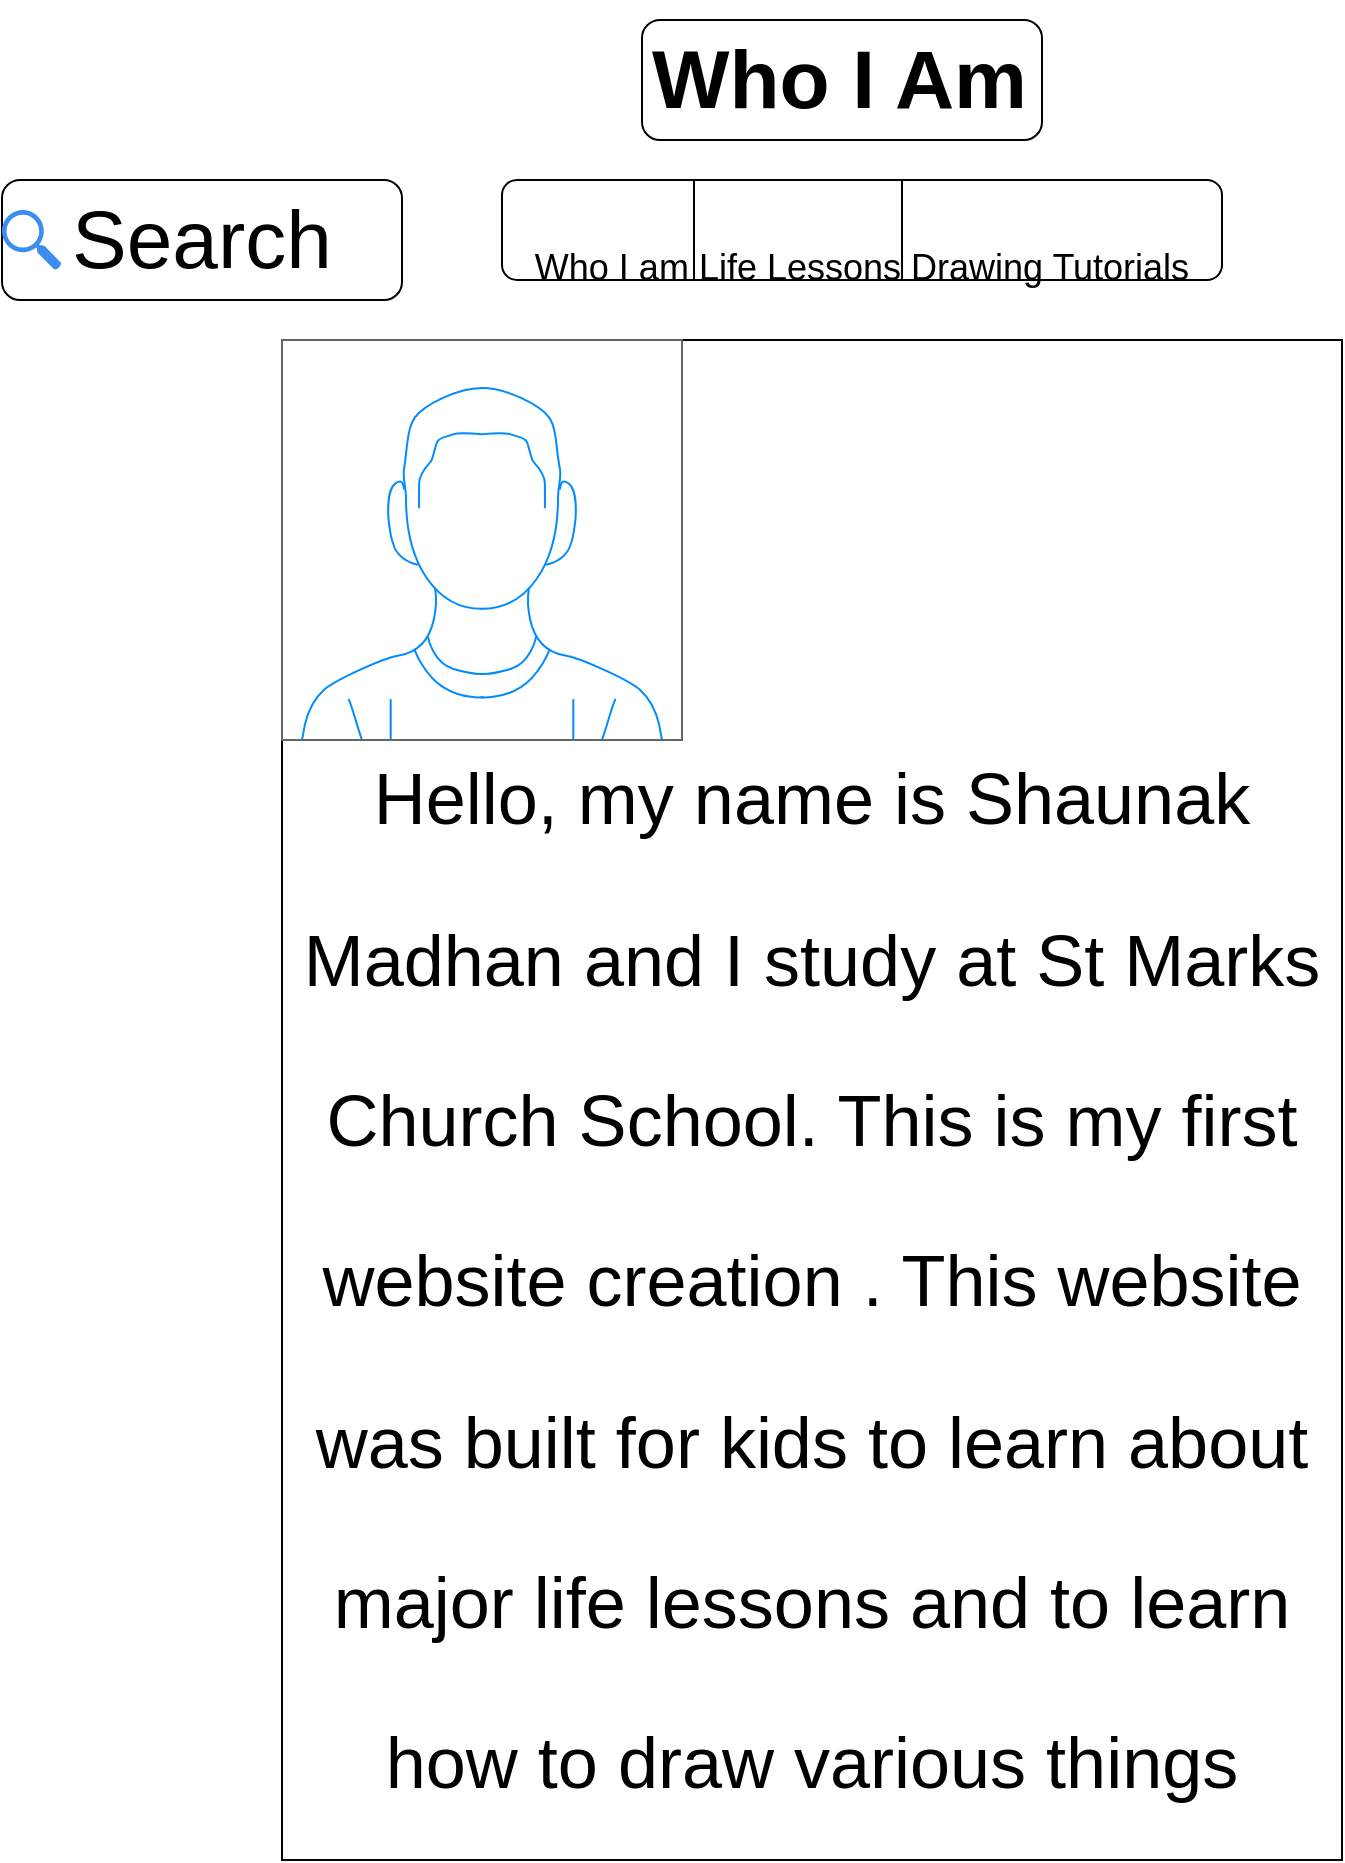 <mxfile version="20.7.4" type="device" pages="3"><diagram id="-j2iVhFId8MrAqjnw2rt" name="Page-1"><mxGraphModel dx="880" dy="2782" grid="1" gridSize="10" guides="1" tooltips="1" connect="1" arrows="1" fold="1" page="1" pageScale="1" pageWidth="827" pageHeight="1169" math="0" shadow="0"><root><mxCell id="0"/><mxCell id="1" parent="0"/><mxCell id="YjiQTDMAnLR7Ewb6e74W-1" value="" style="rounded=1;whiteSpace=wrap;html=1;" parent="1" vertex="1"><mxGeometry x="350" y="-2320" width="200" height="60" as="geometry"/></mxCell><mxCell id="YjiQTDMAnLR7Ewb6e74W-9" value="&lt;h1&gt;&lt;font style=&quot;font-size: 41px;&quot;&gt;Who I Am&lt;/font&gt;&lt;/h1&gt;" style="text;html=1;strokeColor=none;fillColor=none;spacing=5;spacingTop=-20;whiteSpace=wrap;overflow=hidden;rounded=0;" parent="1" vertex="1"><mxGeometry x="350" y="-2320" width="200" height="60" as="geometry"/></mxCell><mxCell id="YjiQTDMAnLR7Ewb6e74W-10" value="Search" style="rounded=1;whiteSpace=wrap;html=1;fontFamily=Helvetica;fontSize=41;" parent="1" vertex="1"><mxGeometry x="30" y="-2240" width="200" height="60" as="geometry"/></mxCell><mxCell id="YjiQTDMAnLR7Ewb6e74W-12" value="" style="sketch=0;html=1;aspect=fixed;strokeColor=none;shadow=0;align=center;verticalAlign=top;fillColor=#3B8DF1;shape=mxgraph.gcp2.search;fontFamily=Helvetica;fontSize=41;" parent="1" vertex="1"><mxGeometry x="30" y="-2225" width="29.7" height="30" as="geometry"/></mxCell><mxCell id="YjiQTDMAnLR7Ewb6e74W-18" value="" style="whiteSpace=wrap;html=1;fontFamily=Helvetica;fontSize=66;" parent="1" vertex="1"><mxGeometry x="170" y="-2160" width="530" height="760" as="geometry"/></mxCell><mxCell id="YjiQTDMAnLR7Ewb6e74W-21" value="" style="verticalLabelPosition=bottom;shadow=0;dashed=0;align=center;html=1;verticalAlign=top;strokeWidth=1;shape=mxgraph.mockup.containers.userMale;strokeColor=#666666;strokeColor2=#008cff;fontFamily=Helvetica;fontSize=66;" parent="1" vertex="1"><mxGeometry x="170" y="-2160" width="200" height="200" as="geometry"/></mxCell><mxCell id="YjiQTDMAnLR7Ewb6e74W-22" value="&lt;font style=&quot;font-size: 36px;&quot;&gt;Hello, my name is Shaunak Madhan and I study at St Marks Church School. This is my first website creation . This website was built for kids to learn about major life lessons and to learn how to draw various things&lt;/font&gt;" style="text;html=1;strokeColor=none;fillColor=none;align=center;verticalAlign=middle;whiteSpace=wrap;rounded=0;fontFamily=Helvetica;fontSize=67;" parent="1" vertex="1"><mxGeometry x="170" y="-1840" width="530" height="280" as="geometry"/></mxCell><mxCell id="YjiQTDMAnLR7Ewb6e74W-23" value="&lt;font style=&quot;font-size: 18px;&quot;&gt;Who I am Life Lessons Drawing Tutorials&lt;/font&gt;" style="rounded=1;whiteSpace=wrap;html=1;fontFamily=Helvetica;fontSize=70;" parent="1" vertex="1"><mxGeometry x="280" y="-2240" width="360" height="50" as="geometry"/></mxCell><mxCell id="YjiQTDMAnLR7Ewb6e74W-24" value="" style="endArrow=none;html=1;rounded=0;fontFamily=Helvetica;fontSize=18;entryX=0.25;entryY=0;entryDx=0;entryDy=0;" parent="1" edge="1"><mxGeometry width="50" height="50" relative="1" as="geometry"><mxPoint x="376" y="-2200" as="sourcePoint"/><mxPoint x="376" y="-2240" as="targetPoint"/><Array as="points"><mxPoint x="376" y="-2190"/></Array></mxGeometry></mxCell><mxCell id="YjiQTDMAnLR7Ewb6e74W-26" value="" style="endArrow=none;html=1;rounded=0;fontFamily=Helvetica;fontSize=18;" parent="1" edge="1"><mxGeometry width="50" height="50" relative="1" as="geometry"><mxPoint x="480" y="-2190" as="sourcePoint"/><mxPoint x="530" y="-2240" as="targetPoint"/><Array as="points"><mxPoint x="480" y="-2240"/></Array></mxGeometry></mxCell><mxCell id="YjiQTDMAnLR7Ewb6e74W-27" value="" style="endArrow=none;html=1;rounded=0;fontFamily=Helvetica;fontSize=18;" parent="1" target="YjiQTDMAnLR7Ewb6e74W-23" edge="1"><mxGeometry width="50" height="50" relative="1" as="geometry"><mxPoint x="480" y="-2190" as="sourcePoint"/><mxPoint x="530" y="-2240" as="targetPoint"/><Array as="points"><mxPoint x="480" y="-2190"/></Array></mxGeometry></mxCell></root></mxGraphModel></diagram><diagram id="hSWY-oXmlTmBAwD1Ovxi" name="Page-2"><mxGraphModel dx="4340" dy="3379" grid="1" gridSize="10" guides="1" tooltips="1" connect="1" arrows="1" fold="1" page="1" pageScale="1" pageWidth="827" pageHeight="1169" math="0" shadow="0"><root><mxCell id="0"/><mxCell id="1" parent="0"/><mxCell id="EyEJuVgiWv9RABqOZWlV-1" value="Search" style="rounded=1;whiteSpace=wrap;html=1;fontFamily=Helvetica;fontSize=41;" vertex="1" parent="1"><mxGeometry x="40" y="-1070" width="200" height="60" as="geometry"/></mxCell><mxCell id="EyEJuVgiWv9RABqOZWlV-2" value="" style="sketch=0;html=1;aspect=fixed;strokeColor=none;shadow=0;align=center;verticalAlign=top;fillColor=#3B8DF1;shape=mxgraph.gcp2.search;fontFamily=Helvetica;fontSize=18;" vertex="1" parent="1"><mxGeometry x="45" y="-1055" width="29.7" height="30" as="geometry"/></mxCell><mxCell id="Fe-R6V5yapCPszna8hOr-1" value="&lt;font style=&quot;font-size: 18px;&quot;&gt;Who I am Life Lessons Drawing Tutorials&lt;/font&gt;" style="rounded=1;whiteSpace=wrap;html=1;fontFamily=Helvetica;fontSize=70;" vertex="1" parent="1"><mxGeometry x="290" y="-1060" width="360" height="50" as="geometry"/></mxCell><mxCell id="qnSDtYgTp946hW1ApTNA-1" value="" style="endArrow=none;html=1;rounded=0;fontFamily=Helvetica;fontSize=18;" edge="1" parent="1"><mxGeometry width="50" height="50" relative="1" as="geometry"><mxPoint x="385" y="-1060" as="sourcePoint"/><mxPoint x="385" y="-1050" as="targetPoint"/><Array as="points"><mxPoint x="385" y="-1010"/><mxPoint x="385" y="-1020"/></Array></mxGeometry></mxCell><mxCell id="qnSDtYgTp946hW1ApTNA-2" value="" style="endArrow=none;html=1;rounded=0;fontFamily=Helvetica;fontSize=18;" edge="1" parent="1"><mxGeometry width="50" height="50" relative="1" as="geometry"><mxPoint x="492" y="-1059" as="sourcePoint"/><mxPoint x="492" y="-1049" as="targetPoint"/><Array as="points"><mxPoint x="492" y="-1009"/><mxPoint x="492" y="-1019"/></Array></mxGeometry></mxCell><mxCell id="qnSDtYgTp946hW1ApTNA-5" value="&lt;h1 style=&quot;font-size: 50px;&quot;&gt;Life Lessons&lt;/h1&gt;" style="text;html=1;strokeColor=none;fillColor=none;spacing=5;spacingTop=-20;whiteSpace=wrap;overflow=hidden;rounded=0;fontFamily=Helvetica;fontSize=18;" vertex="1" parent="1"><mxGeometry x="280" y="-1150" width="320" height="80" as="geometry"/></mxCell><mxCell id="XLxbDWjcZBXqBWPgMW3q-6" value="&lt;font style=&quot;font-size: 39px;&quot;&gt;Photo&amp;nbsp;&amp;nbsp;&lt;br&gt;#1&lt;br&gt;&lt;/font&gt;" style="text;html=1;strokeColor=none;fillColor=none;align=center;verticalAlign=middle;whiteSpace=wrap;rounded=0;fontFamily=Helvetica;fontSize=50;" vertex="1" parent="1"><mxGeometry x="160" y="-960" width="120" height="120" as="geometry"/></mxCell><mxCell id="XLxbDWjcZBXqBWPgMW3q-7" value="&lt;font style=&quot;font-size: 39px;&quot;&gt;Photo&amp;nbsp;&amp;nbsp;&lt;br&gt;#13&lt;br&gt;&lt;/font&gt;" style="text;html=1;strokeColor=none;fillColor=none;align=center;verticalAlign=middle;whiteSpace=wrap;rounded=0;fontFamily=Helvetica;fontSize=50;" vertex="1" parent="1"><mxGeometry x="160" width="120" height="120" as="geometry"/></mxCell><mxCell id="XLxbDWjcZBXqBWPgMW3q-8" value="&lt;font style=&quot;font-size: 39px;&quot;&gt;Photo&amp;nbsp;&amp;nbsp;&lt;br&gt;#11&lt;br&gt;&lt;/font&gt;" style="text;html=1;strokeColor=none;fillColor=none;align=center;verticalAlign=middle;whiteSpace=wrap;rounded=0;fontFamily=Helvetica;fontSize=50;" vertex="1" parent="1"><mxGeometry x="160" y="-160" width="120" height="120" as="geometry"/></mxCell><mxCell id="XLxbDWjcZBXqBWPgMW3q-9" value="&lt;font style=&quot;font-size: 39px;&quot;&gt;Photo&amp;nbsp;&amp;nbsp;&lt;br&gt;#12&lt;br&gt;&lt;/font&gt;" style="text;html=1;strokeColor=none;fillColor=none;align=center;verticalAlign=middle;whiteSpace=wrap;rounded=0;fontFamily=Helvetica;fontSize=50;" vertex="1" parent="1"><mxGeometry x="640" y="-160" width="120" height="120" as="geometry"/></mxCell><mxCell id="XLxbDWjcZBXqBWPgMW3q-10" value="&lt;font style=&quot;font-size: 39px;&quot;&gt;Photo&amp;nbsp;&amp;nbsp;&lt;br&gt;#9&lt;br&gt;&lt;/font&gt;" style="text;html=1;strokeColor=none;fillColor=none;align=center;verticalAlign=middle;whiteSpace=wrap;rounded=0;fontFamily=Helvetica;fontSize=50;" vertex="1" parent="1"><mxGeometry x="160" y="-320" width="120" height="120" as="geometry"/></mxCell><mxCell id="XLxbDWjcZBXqBWPgMW3q-11" value="&lt;font style=&quot;font-size: 39px;&quot;&gt;Photo&amp;nbsp;&amp;nbsp;&lt;br&gt;#14&lt;br&gt;&lt;/font&gt;" style="text;html=1;strokeColor=none;fillColor=none;align=center;verticalAlign=middle;whiteSpace=wrap;rounded=0;fontFamily=Helvetica;fontSize=50;" vertex="1" parent="1"><mxGeometry x="640" width="120" height="120" as="geometry"/></mxCell><mxCell id="XLxbDWjcZBXqBWPgMW3q-12" value="&lt;font style=&quot;font-size: 39px;&quot;&gt;Photo&amp;nbsp;&amp;nbsp;&lt;br&gt;#7&lt;br&gt;&lt;/font&gt;" style="text;html=1;strokeColor=none;fillColor=none;align=center;verticalAlign=middle;whiteSpace=wrap;rounded=0;fontFamily=Helvetica;fontSize=50;" vertex="1" parent="1"><mxGeometry x="160" y="-480" width="120" height="120" as="geometry"/></mxCell><mxCell id="XLxbDWjcZBXqBWPgMW3q-13" value="&lt;font style=&quot;font-size: 39px;&quot;&gt;Photo&amp;nbsp;&amp;nbsp;&lt;br&gt;#5&lt;br&gt;&lt;/font&gt;" style="text;html=1;strokeColor=none;fillColor=none;align=center;verticalAlign=middle;whiteSpace=wrap;rounded=0;fontFamily=Helvetica;fontSize=50;" vertex="1" parent="1"><mxGeometry x="160" y="-644" width="120" height="120" as="geometry"/></mxCell><mxCell id="XLxbDWjcZBXqBWPgMW3q-14" value="&lt;font style=&quot;font-size: 39px;&quot;&gt;Photo&amp;nbsp;&amp;nbsp;&lt;br&gt;#3&lt;br&gt;&lt;/font&gt;" style="text;html=1;strokeColor=none;fillColor=none;align=center;verticalAlign=middle;whiteSpace=wrap;rounded=0;fontFamily=Helvetica;fontSize=50;" vertex="1" parent="1"><mxGeometry x="160" y="-800" width="120" height="120" as="geometry"/></mxCell><mxCell id="XLxbDWjcZBXqBWPgMW3q-15" value="&lt;font style=&quot;font-size: 39px;&quot;&gt;Photo&amp;nbsp;&amp;nbsp;&lt;br&gt;#8&lt;br&gt;&lt;/font&gt;" style="text;html=1;strokeColor=none;fillColor=none;align=center;verticalAlign=middle;whiteSpace=wrap;rounded=0;fontFamily=Helvetica;fontSize=50;" vertex="1" parent="1"><mxGeometry x="640" y="-470" width="120" height="120" as="geometry"/></mxCell><mxCell id="XLxbDWjcZBXqBWPgMW3q-16" value="&lt;font style=&quot;font-size: 39px;&quot;&gt;Photo&amp;nbsp;&amp;nbsp;&lt;br&gt;#6&lt;br&gt;&lt;/font&gt;" style="text;html=1;strokeColor=none;fillColor=none;align=center;verticalAlign=middle;whiteSpace=wrap;rounded=0;fontFamily=Helvetica;fontSize=50;" vertex="1" parent="1"><mxGeometry x="640" y="-630" width="120" height="120" as="geometry"/></mxCell><mxCell id="XLxbDWjcZBXqBWPgMW3q-17" value="&lt;font style=&quot;font-size: 39px;&quot;&gt;Photo&amp;nbsp;&amp;nbsp;&lt;br&gt;#4&lt;br&gt;&lt;/font&gt;" style="text;html=1;strokeColor=none;fillColor=none;align=center;verticalAlign=middle;whiteSpace=wrap;rounded=0;fontFamily=Helvetica;fontSize=50;" vertex="1" parent="1"><mxGeometry x="640" y="-790" width="120" height="120" as="geometry"/></mxCell><mxCell id="XLxbDWjcZBXqBWPgMW3q-18" value="&lt;font style=&quot;font-size: 39px;&quot;&gt;Photo&amp;nbsp;&amp;nbsp;&lt;br&gt;#2&lt;br&gt;&lt;/font&gt;" style="text;html=1;strokeColor=none;fillColor=none;align=center;verticalAlign=middle;whiteSpace=wrap;rounded=0;fontFamily=Helvetica;fontSize=50;" vertex="1" parent="1"><mxGeometry x="640" y="-950" width="120" height="120" as="geometry"/></mxCell><mxCell id="XLxbDWjcZBXqBWPgMW3q-19" value="&lt;font style=&quot;font-size: 39px;&quot;&gt;Photo&amp;nbsp;&amp;nbsp;&lt;br&gt;#10&lt;br&gt;&lt;/font&gt;" style="text;html=1;strokeColor=none;fillColor=none;align=center;verticalAlign=middle;whiteSpace=wrap;rounded=0;fontFamily=Helvetica;fontSize=50;" vertex="1" parent="1"><mxGeometry x="640" y="-310" width="120" height="120" as="geometry"/></mxCell><mxCell id="Zf-vQRIFawRZlmvOGFge-1" value="&lt;font style=&quot;font-size: 63px;&quot;&gt;These are some important life lessons&lt;/font&gt;" style="text;html=1;strokeColor=none;fillColor=none;align=center;verticalAlign=middle;whiteSpace=wrap;rounded=0;fontFamily=Helvetica;fontSize=36;" vertex="1" parent="1"><mxGeometry x="320" y="-920" width="280" height="490" as="geometry"/></mxCell></root></mxGraphModel></diagram><diagram id="in7O18VB2wEnDMsfCsEE" name="Page-3"><mxGraphModel dx="2170" dy="2274" grid="1" gridSize="10" guides="1" tooltips="1" connect="1" arrows="1" fold="1" page="1" pageScale="1" pageWidth="827" pageHeight="1169" math="0" shadow="0"><root><mxCell id="0"/><mxCell id="1" parent="0"/><mxCell id="1QJfE8cWSonqyedaWatF-1" value="Search" style="rounded=1;whiteSpace=wrap;html=1;fontFamily=Helvetica;fontSize=41;" vertex="1" parent="1"><mxGeometry y="-960" width="200" height="60" as="geometry"/></mxCell><mxCell id="4OVW0IzU3pGMuXhMhyDe-1" value="Drawing Tutorials" style="rounded=1;whiteSpace=wrap;html=1;fontFamily=Helvetica;fontSize=63;" vertex="1" parent="1"><mxGeometry x="160" y="-1160" width="520" height="80" as="geometry"/></mxCell><mxCell id="pChf0gtilPsBOgOzVKfg-1" value="&lt;font style=&quot;font-size: 18px;&quot;&gt;Who I am Life Lessons Drawing Tutorials&lt;/font&gt;" style="rounded=1;whiteSpace=wrap;html=1;fontFamily=Helvetica;fontSize=70;" vertex="1" parent="1"><mxGeometry x="234" y="-1040" width="360" height="61" as="geometry"/></mxCell><mxCell id="4OVW0IzU3pGMuXhMhyDe-5" value="" style="endArrow=none;html=1;rounded=0;fontFamily=Helvetica;fontSize=63;entryX=0.25;entryY=0;entryDx=0;entryDy=0;exitX=0.25;exitY=1;exitDx=0;exitDy=0;" edge="1" parent="1"><mxGeometry width="50" height="50" relative="1" as="geometry"><mxPoint x="330" y="-979" as="sourcePoint"/><mxPoint x="330.0" y="-1040" as="targetPoint"/></mxGeometry></mxCell><mxCell id="4OVW0IzU3pGMuXhMhyDe-6" value="" style="endArrow=none;html=1;rounded=0;fontFamily=Helvetica;fontSize=63;entryX=0.25;entryY=0;entryDx=0;entryDy=0;exitX=0.25;exitY=1;exitDx=0;exitDy=0;" edge="1" parent="1"><mxGeometry width="50" height="50" relative="1" as="geometry"><mxPoint x="435" y="-978" as="sourcePoint"/><mxPoint x="435.0" y="-1039" as="targetPoint"/></mxGeometry></mxCell><mxCell id="4OVW0IzU3pGMuXhMhyDe-7" value="" style="rounded=1;whiteSpace=wrap;html=1;fontFamily=Helvetica;fontSize=63;" vertex="1" parent="1"><mxGeometry x="350" y="-810" width="330" height="180" as="geometry"/></mxCell><mxCell id="4OVW0IzU3pGMuXhMhyDe-8" value="&lt;u&gt;Latest&lt;br&gt;Updated&lt;/u&gt;" style="text;html=1;strokeColor=none;fillColor=none;align=center;verticalAlign=middle;whiteSpace=wrap;rounded=0;fontFamily=Helvetica;fontSize=63;rotation=0;" vertex="1" parent="1"><mxGeometry x="120" y="-750" width="30" height="10" as="geometry"/></mxCell><mxCell id="4OVW0IzU3pGMuXhMhyDe-9" style="edgeStyle=orthogonalEdgeStyle;rounded=0;orthogonalLoop=1;jettySize=auto;html=1;exitX=0.5;exitY=1;exitDx=0;exitDy=0;fontFamily=Helvetica;fontSize=63;" edge="1" parent="1" source="4OVW0IzU3pGMuXhMhyDe-8" target="4OVW0IzU3pGMuXhMhyDe-8"><mxGeometry relative="1" as="geometry"/></mxCell><mxCell id="4OVW0IzU3pGMuXhMhyDe-11" value="" style="triangle;whiteSpace=wrap;html=1;fontFamily=Helvetica;fontSize=63;" vertex="1" parent="1"><mxGeometry x="470" y="-760" width="100" height="80" as="geometry"/></mxCell><mxCell id="4OVW0IzU3pGMuXhMhyDe-12" value="" style="whiteSpace=wrap;html=1;aspect=fixed;fontFamily=Helvetica;fontSize=63;" vertex="1" parent="1"><mxGeometry x="360" y="-551" width="310" height="310" as="geometry"/></mxCell><mxCell id="4OVW0IzU3pGMuXhMhyDe-13" value="" style="rounded=1;whiteSpace=wrap;html=1;fontFamily=Helvetica;fontSize=63;" vertex="1" parent="1"><mxGeometry x="360" y="-120" width="320" height="170" as="geometry"/></mxCell><mxCell id="4OVW0IzU3pGMuXhMhyDe-15" value="" style="triangle;whiteSpace=wrap;html=1;fontFamily=Helvetica;fontSize=63;" vertex="1" parent="1"><mxGeometry x="470" y="-75" width="100" height="80" as="geometry"/></mxCell></root></mxGraphModel></diagram></mxfile>